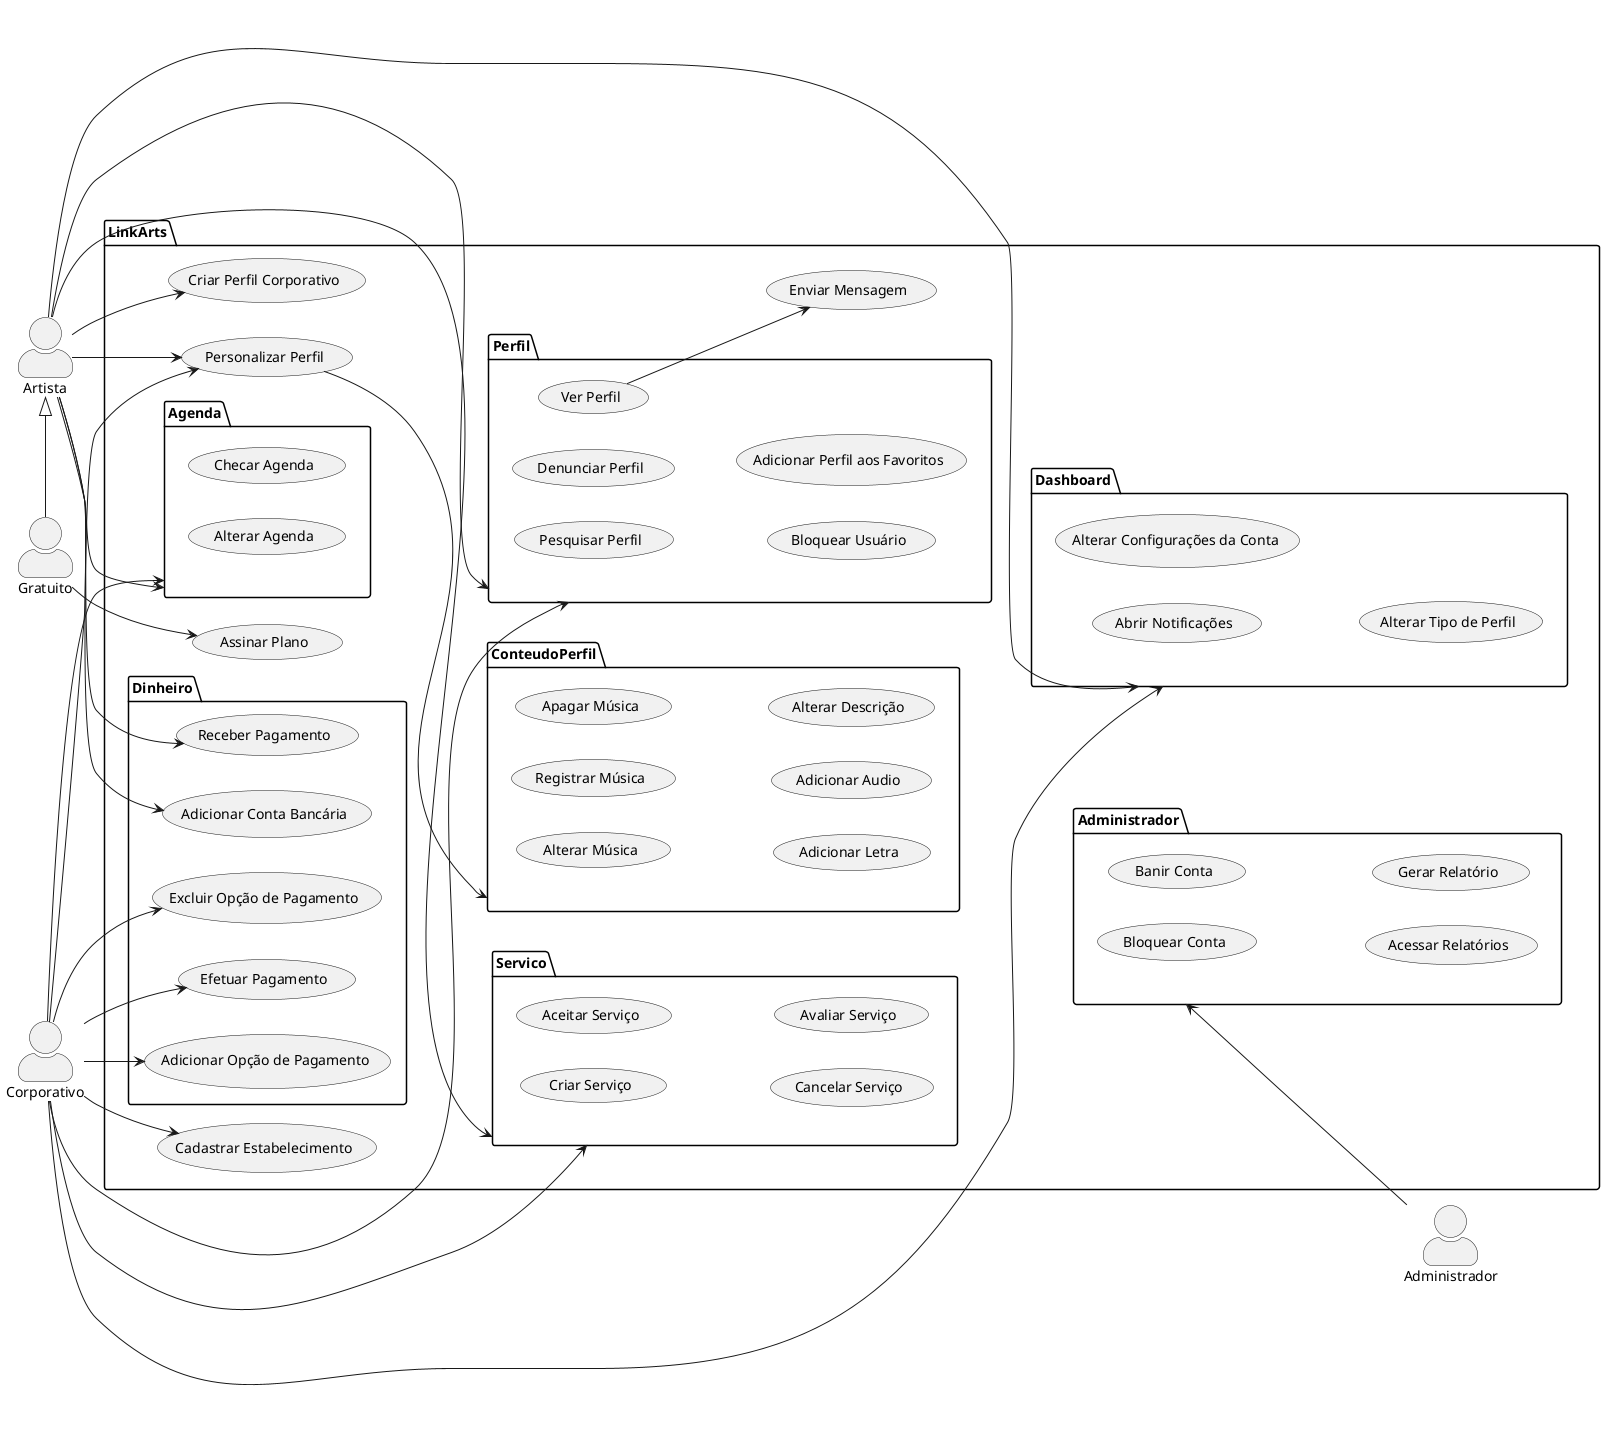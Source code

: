 @startuml "use-cases"
skinparam actorStyle awesome
actor Gratuito as P
actor Artista as A
actor Corporativo as C
actor Administrador as ADM


package LinkArts{
    usecase "Assinar Plano" as assinarPlano
    usecase "Enviar Mensagem" as enviarMensagem
    usecase "Criar Perfil Corporativo" as criarCorporativo
    usecase "Cadastrar Estabelecimento" as cadastrarEstabelecimento
    usecase "Personalizar Perfil" as personalizarPerfil

    package Perfil{
        usecase "Pesquisar Perfil" as pesquisarPerfil
        usecase "Ver Perfil" as verPerfil
        usecase "Denunciar Perfil" as denunciarPerfil
        usecase "Bloquear Usuário" as bloquearUsuario
        usecase "Adicionar Perfil aos Favoritos" as adicionarFavoritos
    }

    package ConteudoPerfil{
        usecase "Alterar Música" as alterarMusica
        usecase "Registrar Música" as registrarMusica
        usecase "Apagar Música" as apagarMusica
        usecase "Adicionar Letra" as adicionarLetra
        usecase "Adicionar Audio" as adicionarAudio
        usecase "Alterar Descrição" as alterarDescricao
    }

    package Agenda{
        usecase "Checar Agenda" as checarAgenda
        usecase "Alterar Agenda" as alterarAgenda
    }

    package Dinheiro{
        usecase "Adicionar Conta Bancária" as adicionarConta
        usecase "Adicionar Opção de Pagamento" as adicionarPagamento
        usecase "Excluir Opção de Pagamento" as excluirPagamento
        usecase "Efetuar Pagamento" as efetuarPagamento
        usecase "Receber Pagamento" as receberPagamento
    }

    package Servico{
        usecase "Criar Serviço" as criarServico
        usecase "Aceitar Serviço" as aceitarServico
        usecase "Cancelar Serviço" as cancelarServico
        usecase "Avaliar Serviço" as avaliarServico
    }

    package Dashboard{
        usecase "Abrir Notificações" as abrirNotificacoes
        usecase "Alterar Configurações da Conta" as alterarConfiguracoes
        usecase "Alterar Tipo de Perfil" as alterarTipoPerfil
    }

    package Administrador{
        usecase "Bloquear Conta" as bloquearConta
        usecase "Banir Conta" as banirConta
        usecase "Acessar Relatórios" as acessarRelatorio
        usecase "Gerar Relatório" as gerarRelatorio
    }
}

left to right direction
P --> assinarPlano
A --> Perfil
A --> personalizarPerfil
A --> Agenda
A --> adicionarConta
A --> receberPagamento
personalizarPerfil ---> ConteudoPerfil
A --> Servico
verPerfil --> enviarMensagem
A --> criarCorporativo
A --> Dashboard

C --> Perfil
C --> Agenda
C --> adicionarPagamento
C --> personalizarPerfil
C --> excluirPagamento
C --> efetuarPagamento
C --> Servico
C --> cadastrarEstabelecimento
C --> Dashboard

ADM -up-> Administrador

A <|-right- P

@enduml